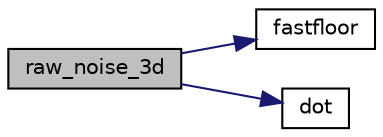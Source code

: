 digraph "raw_noise_3d"
{
  edge [fontname="Helvetica",fontsize="10",labelfontname="Helvetica",labelfontsize="10"];
  node [fontname="Helvetica",fontsize="10",shape=record];
  rankdir="LR";
  Node1 [label="raw_noise_3d",height=0.2,width=0.4,color="black", fillcolor="grey75", style="filled" fontcolor="black"];
  Node1 -> Node2 [color="midnightblue",fontsize="10",style="solid",fontname="Helvetica"];
  Node2 [label="fastfloor",height=0.2,width=0.4,color="black", fillcolor="white", style="filled",URL="$_demo_2simplexnoise_8cpp.html#a0d29921bbb2a49f54f1642e7c2ac801e"];
  Node1 -> Node3 [color="midnightblue",fontsize="10",style="solid",fontname="Helvetica"];
  Node3 [label="dot",height=0.2,width=0.4,color="black", fillcolor="white", style="filled",URL="$_demo_2simplexnoise_8cpp.html#ac09abdb6d0f634024e3f63d92542e38f"];
}
